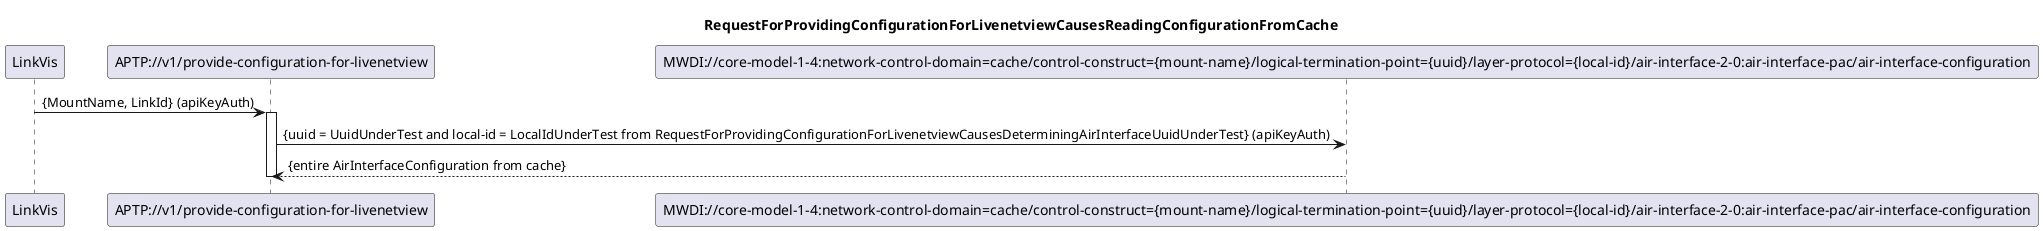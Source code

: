 @startuml ReadingConfigFromCache
skinparam responseMessageBelowArrow true

title
RequestForProvidingConfigurationForLivenetviewCausesReadingConfigurationFromCache
end title

participant "LinkVis" as LinkVis
participant "APTP://v1/provide-configuration-for-livenetview" as APTP_Config
participant "MWDI://core-model-1-4:network-control-domain=cache/control-construct={mount-name}/logical-termination-point={uuid}/layer-protocol={local-id}/air-interface-2-0:air-interface-pac/air-interface-configuration" as MwdiConfig

LinkVis -> APTP_Config: {MountName, LinkId} (apiKeyAuth)
activate APTP_Config

APTP_Config -> MwdiConfig: {uuid = UuidUnderTest and local-id = LocalIdUnderTest from RequestForProvidingConfigurationForLivenetviewCausesDeterminingAirInterfaceUuidUnderTest} (apiKeyAuth)
MwdiConfig --> APTP_Config: {entire AirInterfaceConfiguration from cache}

deactivate APTP_Config

@enduml